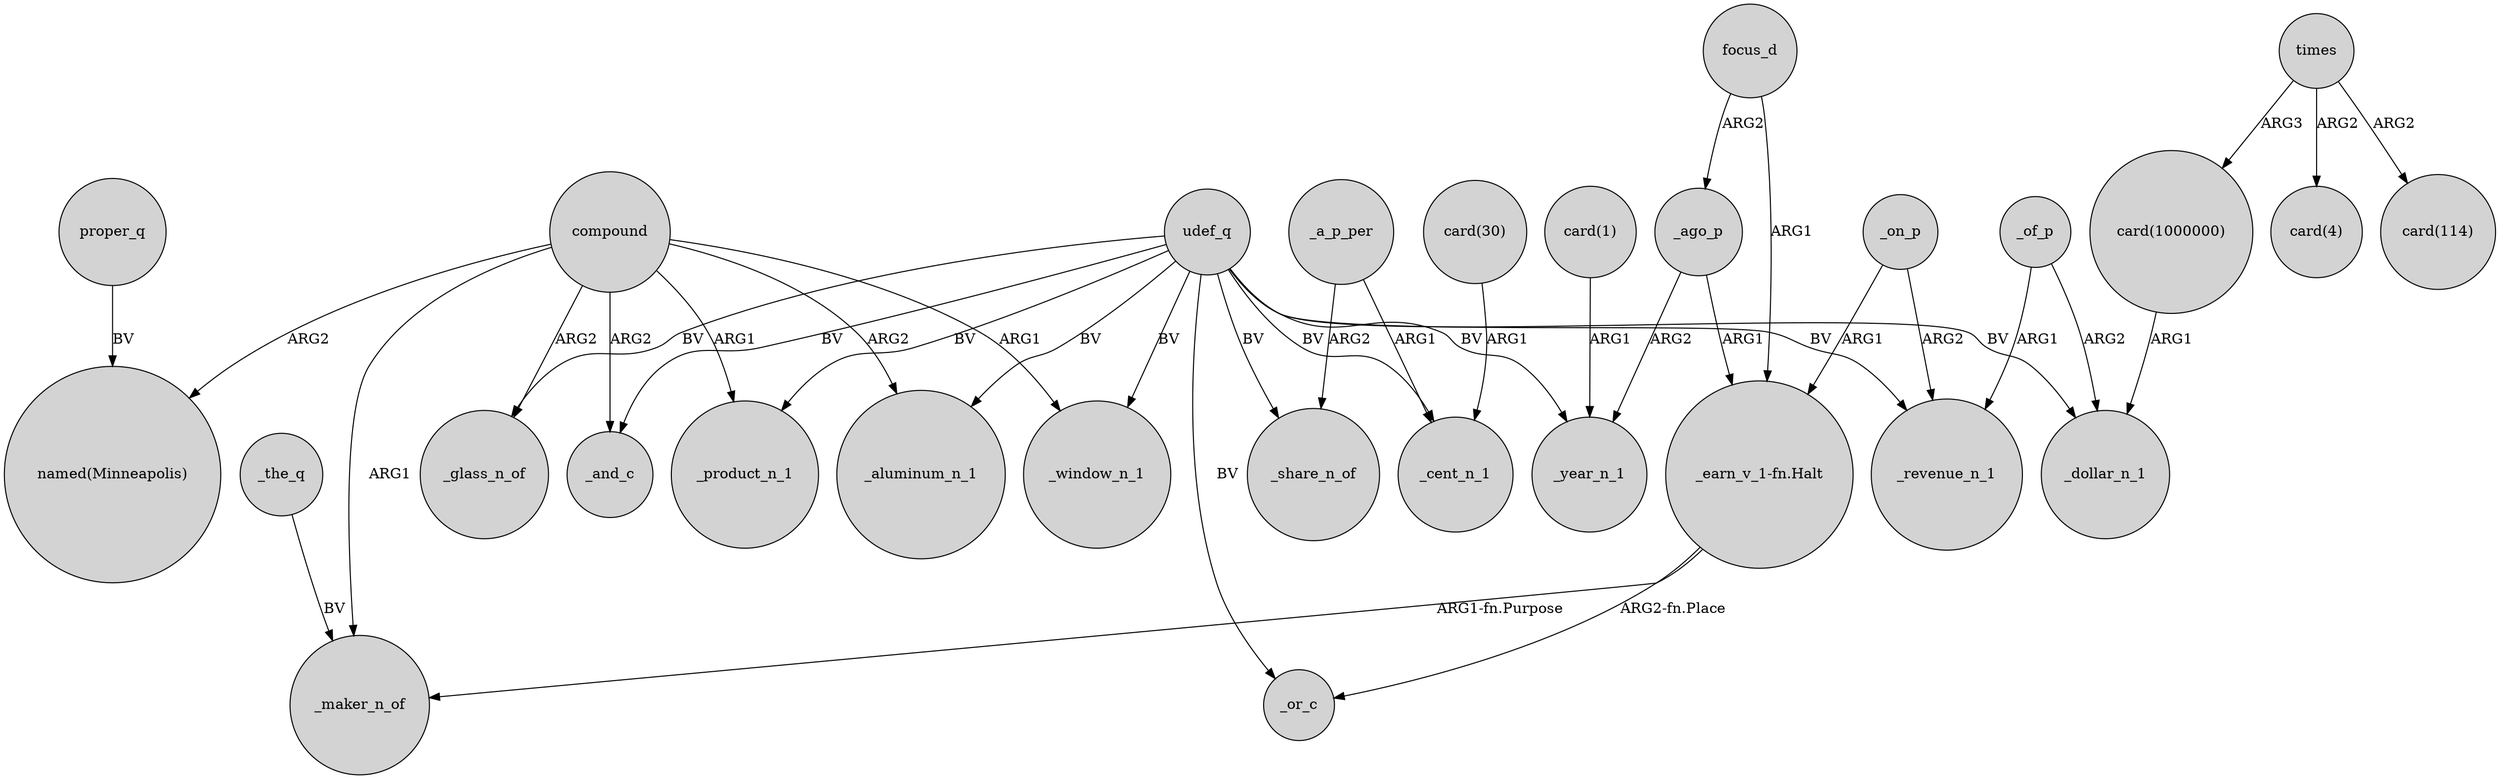 digraph {
	node [shape=circle style=filled]
	compound -> _glass_n_of [label=ARG2]
	"card(30)" -> _cent_n_1 [label=ARG1]
	_a_p_per -> _cent_n_1 [label=ARG1]
	"card(1)" -> _year_n_1 [label=ARG1]
	"_earn_v_1-fn.Halt" -> _maker_n_of [label="ARG1-fn.Purpose"]
	focus_d -> "_earn_v_1-fn.Halt" [label=ARG1]
	focus_d -> _ago_p [label=ARG2]
	times -> "card(1000000)" [label=ARG3]
	compound -> _aluminum_n_1 [label=ARG2]
	_on_p -> "_earn_v_1-fn.Halt" [label=ARG1]
	_of_p -> _revenue_n_1 [label=ARG1]
	_on_p -> _revenue_n_1 [label=ARG2]
	udef_q -> _product_n_1 [label=BV]
	udef_q -> _and_c [label=BV]
	proper_q -> "named(Minneapolis)" [label=BV]
	udef_q -> _cent_n_1 [label=BV]
	compound -> _and_c [label=ARG2]
	udef_q -> _revenue_n_1 [label=BV]
	times -> "card(114)" [label=ARG2]
	udef_q -> _or_c [label=BV]
	times -> "card(4)" [label=ARG2]
	compound -> _window_n_1 [label=ARG1]
	_a_p_per -> _share_n_of [label=ARG2]
	_ago_p -> "_earn_v_1-fn.Halt" [label=ARG1]
	udef_q -> _share_n_of [label=BV]
	udef_q -> _dollar_n_1 [label=BV]
	"card(1000000)" -> _dollar_n_1 [label=ARG1]
	"_earn_v_1-fn.Halt" -> _or_c [label="ARG2-fn.Place"]
	udef_q -> _glass_n_of [label=BV]
	_ago_p -> _year_n_1 [label=ARG2]
	udef_q -> _aluminum_n_1 [label=BV]
	compound -> _maker_n_of [label=ARG1]
	udef_q -> _window_n_1 [label=BV]
	udef_q -> _year_n_1 [label=BV]
	compound -> "named(Minneapolis)" [label=ARG2]
	_the_q -> _maker_n_of [label=BV]
	compound -> _product_n_1 [label=ARG1]
	_of_p -> _dollar_n_1 [label=ARG2]
}
